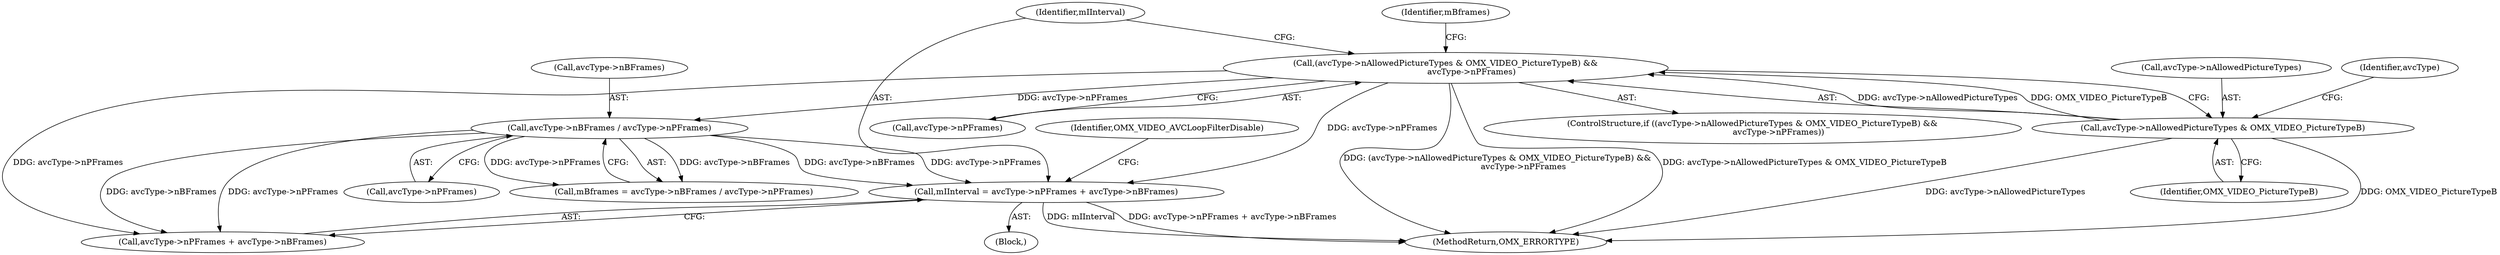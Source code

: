 digraph "0_Android_295c883fe3105b19bcd0f9e07d54c6b589fc5bff_15@integer" {
"1000167" [label="(Call,mIInterval = avcType->nPFrames + avcType->nBFrames)"];
"1000160" [label="(Call,avcType->nBFrames / avcType->nPFrames)"];
"1000148" [label="(Call,(avcType->nAllowedPictureTypes & OMX_VIDEO_PictureTypeB) &&\n                    avcType->nPFrames)"];
"1000149" [label="(Call,avcType->nAllowedPictureTypes & OMX_VIDEO_PictureTypeB)"];
"1000154" [label="(Call,avcType->nPFrames)"];
"1000159" [label="(Identifier,mBframes)"];
"1000160" [label="(Call,avcType->nBFrames / avcType->nPFrames)"];
"1000150" [label="(Call,avcType->nAllowedPictureTypes)"];
"1000155" [label="(Identifier,avcType)"];
"1000178" [label="(Identifier,OMX_VIDEO_AVCLoopFilterDisable)"];
"1000261" [label="(MethodReturn,OMX_ERRORTYPE)"];
"1000153" [label="(Identifier,OMX_VIDEO_PictureTypeB)"];
"1000147" [label="(ControlStructure,if ((avcType->nAllowedPictureTypes & OMX_VIDEO_PictureTypeB) &&\n                    avcType->nPFrames))"];
"1000119" [label="(Block,)"];
"1000168" [label="(Identifier,mIInterval)"];
"1000164" [label="(Call,avcType->nPFrames)"];
"1000169" [label="(Call,avcType->nPFrames + avcType->nBFrames)"];
"1000167" [label="(Call,mIInterval = avcType->nPFrames + avcType->nBFrames)"];
"1000149" [label="(Call,avcType->nAllowedPictureTypes & OMX_VIDEO_PictureTypeB)"];
"1000148" [label="(Call,(avcType->nAllowedPictureTypes & OMX_VIDEO_PictureTypeB) &&\n                    avcType->nPFrames)"];
"1000161" [label="(Call,avcType->nBFrames)"];
"1000158" [label="(Call,mBframes = avcType->nBFrames / avcType->nPFrames)"];
"1000167" -> "1000119"  [label="AST: "];
"1000167" -> "1000169"  [label="CFG: "];
"1000168" -> "1000167"  [label="AST: "];
"1000169" -> "1000167"  [label="AST: "];
"1000178" -> "1000167"  [label="CFG: "];
"1000167" -> "1000261"  [label="DDG: mIInterval"];
"1000167" -> "1000261"  [label="DDG: avcType->nPFrames + avcType->nBFrames"];
"1000160" -> "1000167"  [label="DDG: avcType->nPFrames"];
"1000160" -> "1000167"  [label="DDG: avcType->nBFrames"];
"1000148" -> "1000167"  [label="DDG: avcType->nPFrames"];
"1000160" -> "1000158"  [label="AST: "];
"1000160" -> "1000164"  [label="CFG: "];
"1000161" -> "1000160"  [label="AST: "];
"1000164" -> "1000160"  [label="AST: "];
"1000158" -> "1000160"  [label="CFG: "];
"1000160" -> "1000158"  [label="DDG: avcType->nBFrames"];
"1000160" -> "1000158"  [label="DDG: avcType->nPFrames"];
"1000148" -> "1000160"  [label="DDG: avcType->nPFrames"];
"1000160" -> "1000169"  [label="DDG: avcType->nPFrames"];
"1000160" -> "1000169"  [label="DDG: avcType->nBFrames"];
"1000148" -> "1000147"  [label="AST: "];
"1000148" -> "1000149"  [label="CFG: "];
"1000148" -> "1000154"  [label="CFG: "];
"1000149" -> "1000148"  [label="AST: "];
"1000154" -> "1000148"  [label="AST: "];
"1000159" -> "1000148"  [label="CFG: "];
"1000168" -> "1000148"  [label="CFG: "];
"1000148" -> "1000261"  [label="DDG: avcType->nAllowedPictureTypes & OMX_VIDEO_PictureTypeB"];
"1000148" -> "1000261"  [label="DDG: (avcType->nAllowedPictureTypes & OMX_VIDEO_PictureTypeB) &&\n                    avcType->nPFrames"];
"1000149" -> "1000148"  [label="DDG: avcType->nAllowedPictureTypes"];
"1000149" -> "1000148"  [label="DDG: OMX_VIDEO_PictureTypeB"];
"1000148" -> "1000169"  [label="DDG: avcType->nPFrames"];
"1000149" -> "1000153"  [label="CFG: "];
"1000150" -> "1000149"  [label="AST: "];
"1000153" -> "1000149"  [label="AST: "];
"1000155" -> "1000149"  [label="CFG: "];
"1000149" -> "1000261"  [label="DDG: OMX_VIDEO_PictureTypeB"];
"1000149" -> "1000261"  [label="DDG: avcType->nAllowedPictureTypes"];
}

